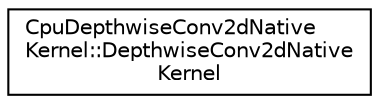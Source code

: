 digraph "Graphical Class Hierarchy"
{
 // LATEX_PDF_SIZE
  edge [fontname="Helvetica",fontsize="10",labelfontname="Helvetica",labelfontsize="10"];
  node [fontname="Helvetica",fontsize="10",shape=record];
  rankdir="LR";
  Node0 [label="CpuDepthwiseConv2dNative\lKernel::DepthwiseConv2dNative\lKernel",height=0.2,width=0.4,color="black", fillcolor="white", style="filled",URL="$structarm__compute_1_1cpu_1_1kernels_1_1_cpu_depthwise_conv2d_native_kernel_1_1_depthwise_conv2d_native_kernel.xhtml",tooltip=" "];
}
